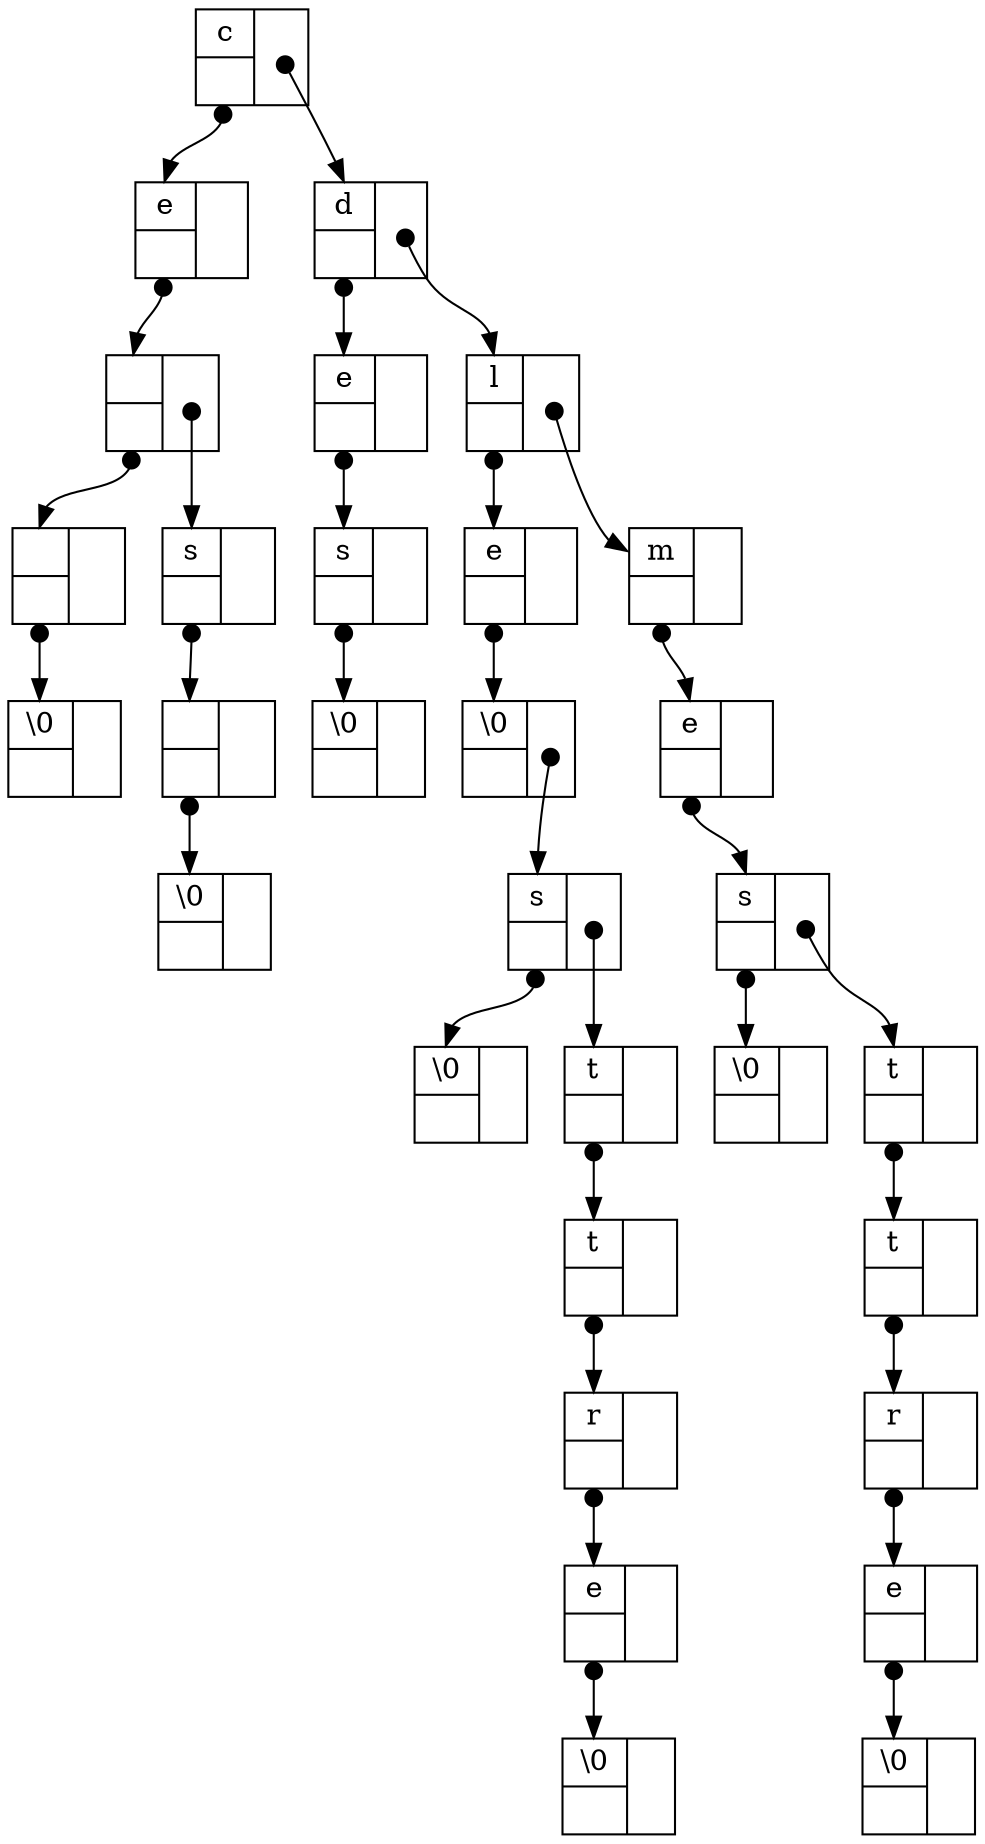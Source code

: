 digraph arbre {
node [shape=record, height=.1]
edge [tailclip=false, arrowtail=dot, dir=both];

n0xa83250 [label="{<lettre> c |<here>}| <droit>";]
n0xa83250:here -> n0xa83270:lettre;
n0xa83270 [label="{<lettre> e |<here>}| <droit>";]
n0xa83270:here -> n0xa83290:lettre;
n0xa83290 [label="{<lettre>  |<here>}| <droit>";]
n0xa83290:here -> n0xa832b0:lettre;
n0xa832b0 [label="{<lettre>  |<here>}| <droit>";]
n0xa832b0:here -> n0xa832d0:lettre;
n0xa832d0 [label="{<lettre> \\0 |<here>}| <droit>";]
n0xa83290:droit:c -> n0xa832f0:lettre;
n0xa832f0 [label="{<lettre> s |<here>}| <droit>";]
n0xa832f0:here -> n0xa83310:lettre;
n0xa83310 [label="{<lettre>  |<here>}| <droit>";]
n0xa83310:here -> n0xa83330:lettre;
n0xa83330 [label="{<lettre> \\0 |<here>}| <droit>";]
n0xa83250:droit:c -> n0xa83350:lettre;
n0xa83350 [label="{<lettre> d |<here>}| <droit>";]
n0xa83350:here -> n0xa83370:lettre;
n0xa83370 [label="{<lettre> e |<here>}| <droit>";]
n0xa83370:here -> n0xa83390:lettre;
n0xa83390 [label="{<lettre> s |<here>}| <droit>";]
n0xa83390:here -> n0xa833b0:lettre;
n0xa833b0 [label="{<lettre> \\0 |<here>}| <droit>";]
n0xa83350:droit:c -> n0xa833d0:lettre;
n0xa833d0 [label="{<lettre> l |<here>}| <droit>";]
n0xa833d0:here -> n0xa833f0:lettre;
n0xa833f0 [label="{<lettre> e |<here>}| <droit>";]
n0xa833f0:here -> n0xa83410:lettre;
n0xa83410 [label="{<lettre> \\0 |<here>}| <droit>";]
n0xa83410:droit:c -> n0xa83430:lettre;
n0xa83430 [label="{<lettre> s |<here>}| <droit>";]
n0xa83430:here -> n0xa83450:lettre;
n0xa83450 [label="{<lettre> \\0 |<here>}| <droit>";]
n0xa83430:droit:c -> n0xa83470:lettre;
n0xa83470 [label="{<lettre> t |<here>}| <droit>";]
n0xa83470:here -> n0xa83490:lettre;
n0xa83490 [label="{<lettre> t |<here>}| <droit>";]
n0xa83490:here -> n0xa834b0:lettre;
n0xa834b0 [label="{<lettre> r |<here>}| <droit>";]
n0xa834b0:here -> n0xa834d0:lettre;
n0xa834d0 [label="{<lettre> e |<here>}| <droit>";]
n0xa834d0:here -> n0xa834f0:lettre;
n0xa834f0 [label="{<lettre> \\0 |<here>}| <droit>";]
n0xa833d0:droit:c -> n0xa83510:lettre;
n0xa83510 [label="{<lettre> m |<here>}| <droit>";]
n0xa83510:here -> n0xa83530:lettre;
n0xa83530 [label="{<lettre> e |<here>}| <droit>";]
n0xa83530:here -> n0xa83550:lettre;
n0xa83550 [label="{<lettre> s |<here>}| <droit>";]
n0xa83550:here -> n0xa83570:lettre;
n0xa83570 [label="{<lettre> \\0 |<here>}| <droit>";]
n0xa83550:droit:c -> n0xa83590:lettre;
n0xa83590 [label="{<lettre> t |<here>}| <droit>";]
n0xa83590:here -> n0xa835b0:lettre;
n0xa835b0 [label="{<lettre> t |<here>}| <droit>";]
n0xa835b0:here -> n0xa835d0:lettre;
n0xa835d0 [label="{<lettre> r |<here>}| <droit>";]
n0xa835d0:here -> n0xa835f0:lettre;
n0xa835f0 [label="{<lettre> e |<here>}| <droit>";]
n0xa835f0:here -> n0xa83610:lettre;
n0xa83610 [label="{<lettre> \\0 |<here>}| <droit>";]

}
